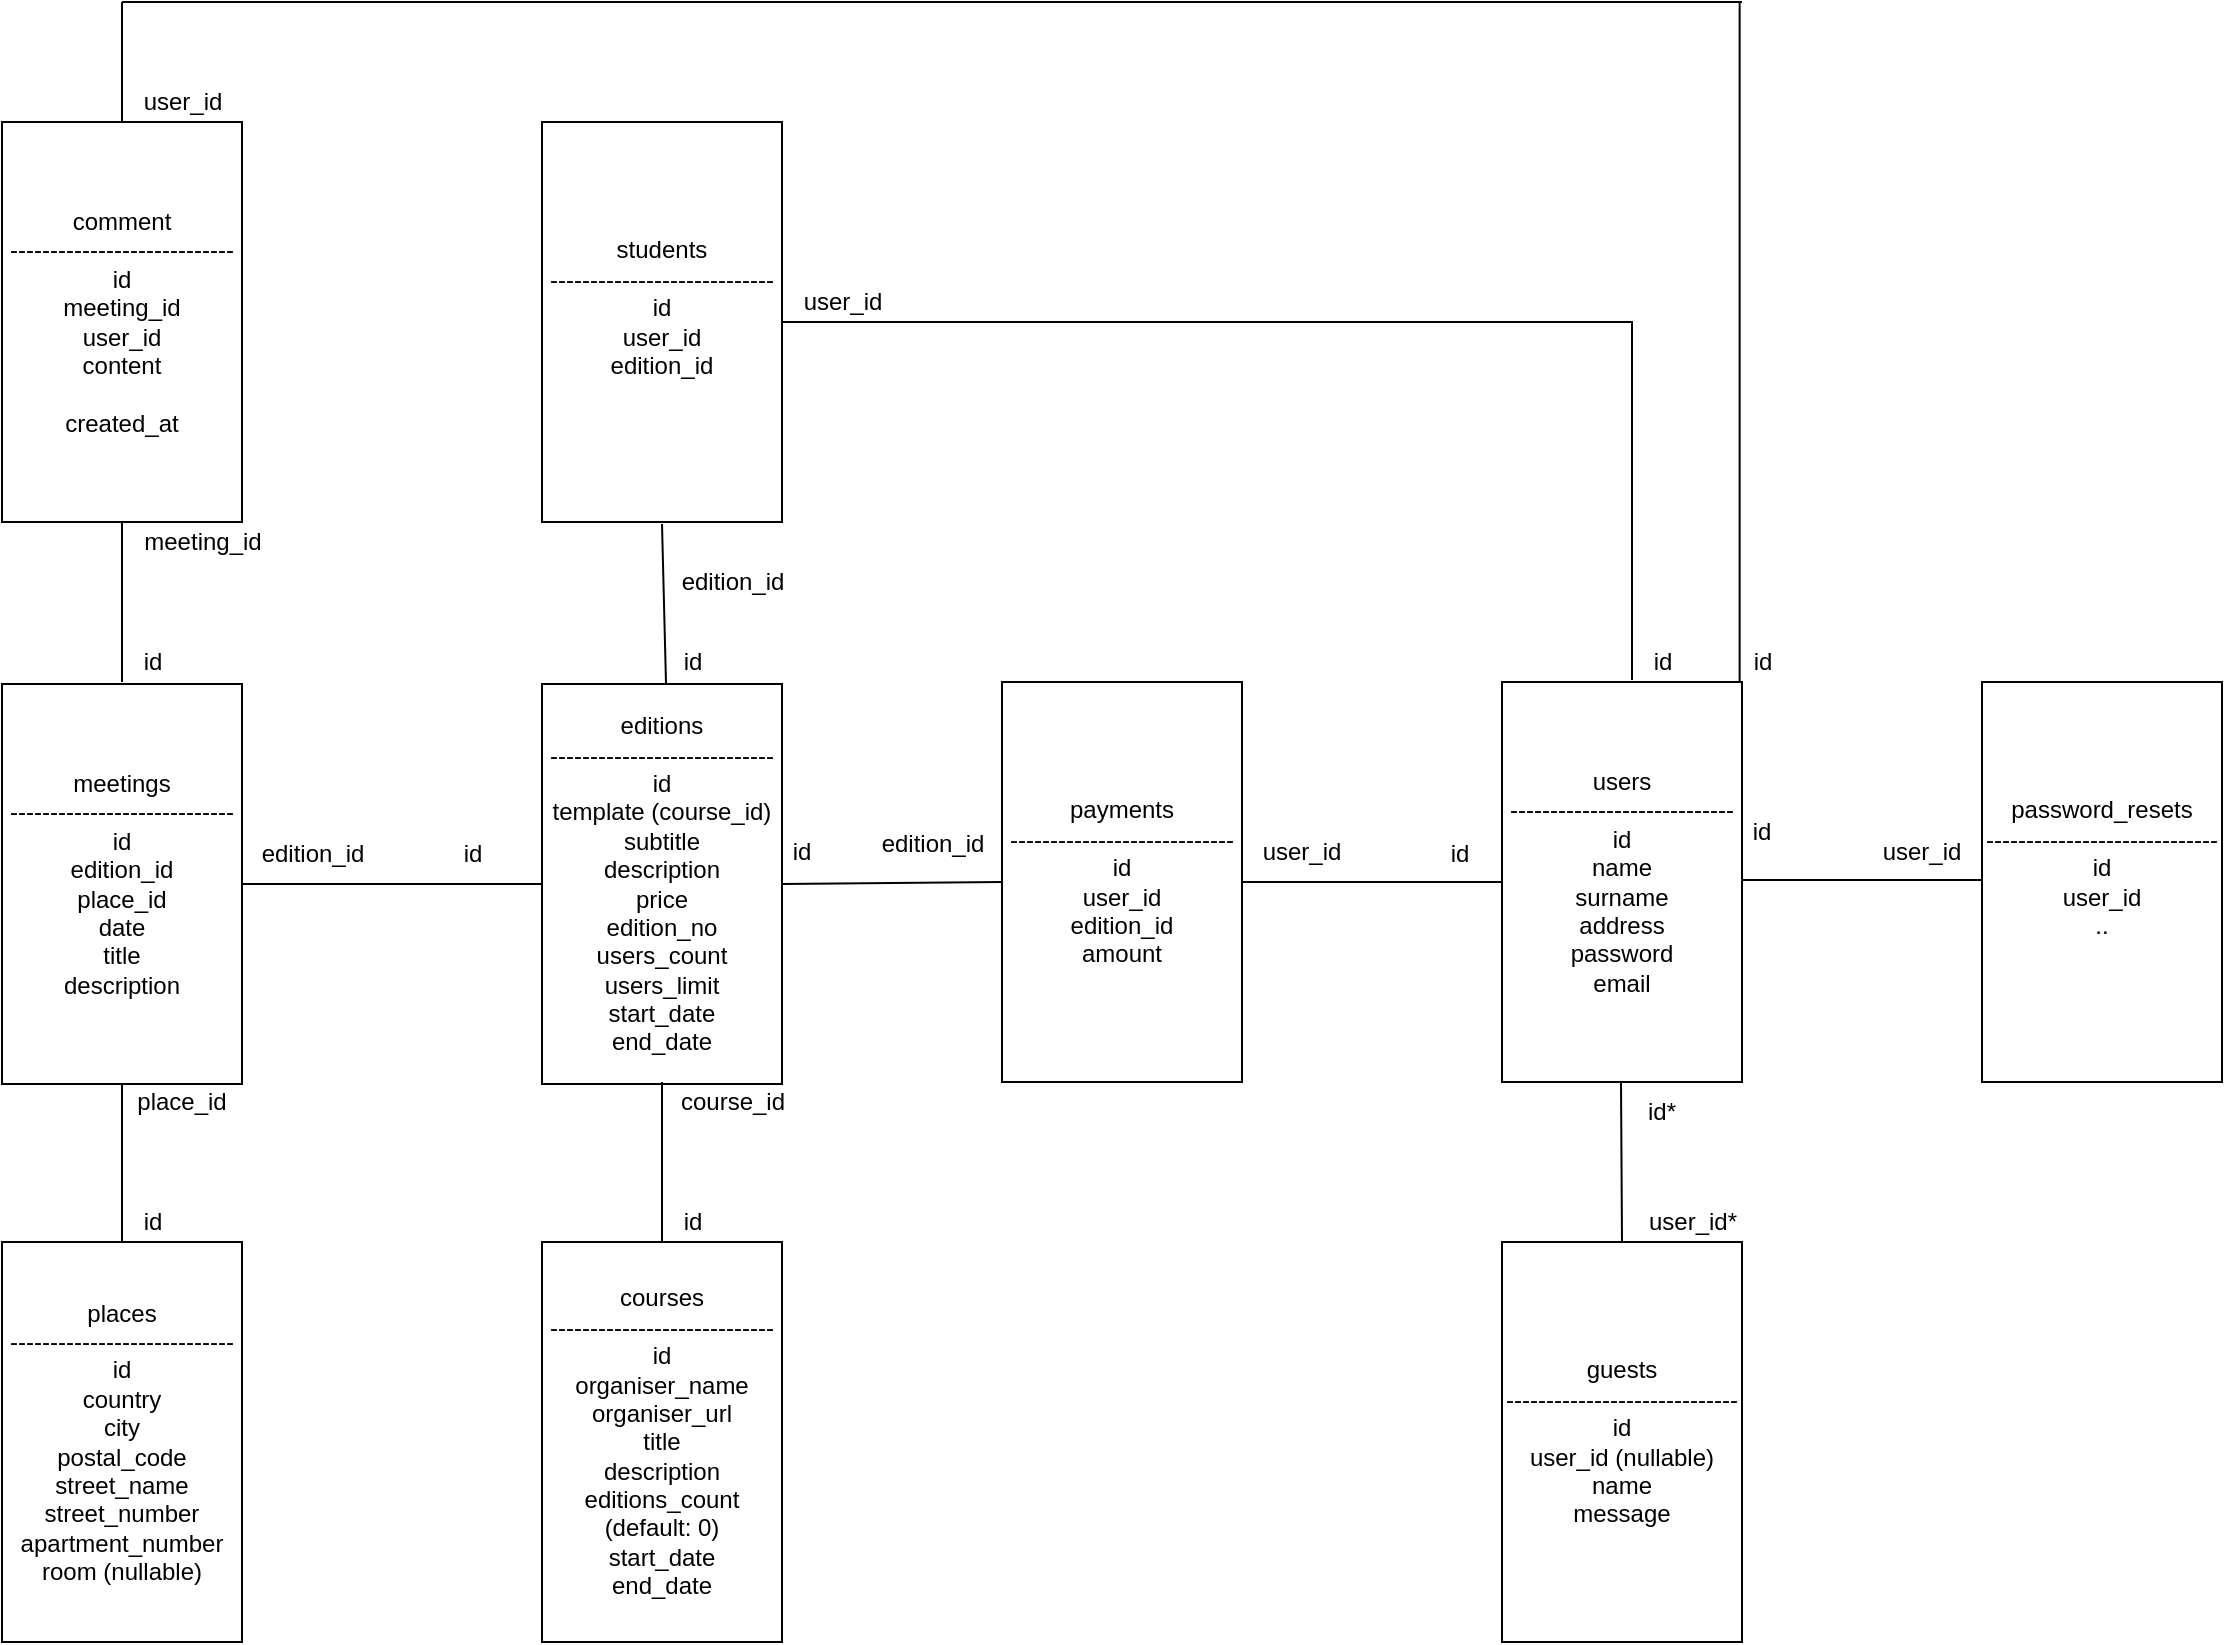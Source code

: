 <mxfile version="17.1.3" type="device"><diagram id="JzPtI1o8NiVXzbwDsPHN" name="Page-1"><mxGraphModel dx="2500" dy="3267" grid="1" gridSize="10" guides="1" tooltips="1" connect="1" arrows="1" fold="1" page="1" pageScale="1" pageWidth="827" pageHeight="1169" math="0" shadow="0"><root><mxCell id="0"/><mxCell id="1" parent="0"/><mxCell id="_y6x-c1Q1WQh0lmmuUX3-1" value="&lt;div&gt;users&lt;/div&gt;&lt;div&gt;----------------------------&lt;/div&gt;&lt;div&gt;id&lt;br&gt;&lt;/div&gt;&lt;div&gt;name&lt;/div&gt;&lt;div&gt;surname&lt;/div&gt;&lt;div&gt;address&lt;/div&gt;&lt;div&gt;password&lt;/div&gt;&lt;div&gt;email&lt;br&gt;&lt;/div&gt;" style="rounded=0;whiteSpace=wrap;html=1;" vertex="1" parent="1"><mxGeometry x="500" y="-900" width="120" height="200" as="geometry"/></mxCell><mxCell id="_y6x-c1Q1WQh0lmmuUX3-2" value="&lt;div&gt;password_resets&lt;/div&gt;&lt;div&gt;-----------------------------&lt;/div&gt;&lt;div&gt;id&lt;br&gt;&lt;/div&gt;&lt;div&gt;user_id&lt;/div&gt;&lt;div&gt;..&lt;/div&gt;&lt;div&gt;&lt;br&gt;&lt;/div&gt;" style="rounded=0;whiteSpace=wrap;html=1;" vertex="1" parent="1"><mxGeometry x="740" y="-900" width="120" height="200" as="geometry"/></mxCell><mxCell id="_y6x-c1Q1WQh0lmmuUX3-3" value="id" style="text;html=1;strokeColor=none;fillColor=none;align=center;verticalAlign=middle;whiteSpace=wrap;rounded=0;" vertex="1" parent="1"><mxGeometry x="600" y="-840" width="60" height="30" as="geometry"/></mxCell><mxCell id="_y6x-c1Q1WQh0lmmuUX3-4" value="user_id" style="text;html=1;strokeColor=none;fillColor=none;align=center;verticalAlign=middle;whiteSpace=wrap;rounded=0;" vertex="1" parent="1"><mxGeometry x="680" y="-830" width="60" height="30" as="geometry"/></mxCell><mxCell id="_y6x-c1Q1WQh0lmmuUX3-5" value="&lt;div&gt;guests&lt;/div&gt;&lt;div&gt;-----------------------------&lt;/div&gt;&lt;div&gt;id&lt;/div&gt;&lt;div&gt;user_id (nullable)&lt;br&gt;&lt;/div&gt;&lt;div&gt;name&lt;/div&gt;&lt;div&gt;message&lt;br&gt;&lt;/div&gt;" style="rounded=0;whiteSpace=wrap;html=1;" vertex="1" parent="1"><mxGeometry x="500" y="-620" width="120" height="200" as="geometry"/></mxCell><mxCell id="_y6x-c1Q1WQh0lmmuUX3-6" value="&lt;div&gt;meetings&lt;/div&gt;&lt;div&gt;----------------------------&lt;/div&gt;&lt;div&gt;id&lt;/div&gt;&lt;div&gt;edition_id&lt;/div&gt;&lt;div&gt;place_id&lt;br&gt;&lt;/div&gt;&lt;div&gt;date&lt;/div&gt;&lt;div&gt;title&lt;/div&gt;&lt;div&gt;description&lt;/div&gt;" style="rounded=0;whiteSpace=wrap;html=1;" vertex="1" parent="1"><mxGeometry x="-250" y="-899" width="120" height="200" as="geometry"/></mxCell><mxCell id="_y6x-c1Q1WQh0lmmuUX3-7" value="&lt;div&gt;payments&lt;br&gt;&lt;/div&gt;&lt;div&gt;----------------------------&lt;/div&gt;&lt;div&gt;id&lt;/div&gt;&lt;div&gt;user_id&lt;/div&gt;&lt;div&gt;edition_id&lt;/div&gt;&lt;div&gt;amount&lt;br&gt;&lt;/div&gt;" style="rounded=0;whiteSpace=wrap;html=1;" vertex="1" parent="1"><mxGeometry x="250" y="-900" width="120" height="200" as="geometry"/></mxCell><mxCell id="_y6x-c1Q1WQh0lmmuUX3-8" value="user_id" style="text;html=1;strokeColor=none;fillColor=none;align=center;verticalAlign=middle;whiteSpace=wrap;rounded=0;" vertex="1" parent="1"><mxGeometry x="370" y="-830" width="60" height="30" as="geometry"/></mxCell><mxCell id="_y6x-c1Q1WQh0lmmuUX3-9" value="id" style="text;html=1;strokeColor=none;fillColor=none;align=center;verticalAlign=middle;whiteSpace=wrap;rounded=0;" vertex="1" parent="1"><mxGeometry x="449" y="-829" width="60" height="30" as="geometry"/></mxCell><mxCell id="_y6x-c1Q1WQh0lmmuUX3-10" value="id" style="text;html=1;strokeColor=none;fillColor=none;align=center;verticalAlign=middle;whiteSpace=wrap;rounded=0;" vertex="1" parent="1"><mxGeometry x="120" y="-830" width="60" height="30" as="geometry"/></mxCell><mxCell id="_y6x-c1Q1WQh0lmmuUX3-11" value="&lt;div&gt;courses&lt;br&gt;&lt;/div&gt;&lt;div&gt;----------------------------&lt;/div&gt;&lt;div&gt;id&lt;/div&gt;&lt;div&gt;organiser_name&lt;/div&gt;&lt;div&gt;organiser_url&lt;br&gt;&lt;/div&gt;&lt;div&gt;title&lt;/div&gt;&lt;div&gt;description&lt;/div&gt;&lt;div&gt;editions_count (default: 0)&lt;/div&gt;&lt;div&gt;start_date&lt;br&gt;end_date&lt;br&gt;&lt;/div&gt;" style="rounded=0;whiteSpace=wrap;html=1;" vertex="1" parent="1"><mxGeometry x="20" y="-620" width="120" height="200" as="geometry"/></mxCell><mxCell id="_y6x-c1Q1WQh0lmmuUX3-12" value="&lt;div&gt;students&lt;br&gt;&lt;/div&gt;&lt;div&gt;----------------------------&lt;/div&gt;&lt;div&gt;id&lt;/div&gt;&lt;div&gt;user_id&lt;/div&gt;&lt;div&gt;edition_id&lt;/div&gt;&lt;div&gt;&lt;br&gt;&lt;/div&gt;" style="rounded=0;whiteSpace=wrap;html=1;" vertex="1" parent="1"><mxGeometry x="20" y="-1180" width="120" height="200" as="geometry"/></mxCell><mxCell id="_y6x-c1Q1WQh0lmmuUX3-13" value="id" style="text;html=1;align=center;verticalAlign=middle;resizable=0;points=[];autosize=1;strokeColor=none;fillColor=none;" vertex="1" parent="1"><mxGeometry x="80" y="-920" width="30" height="20" as="geometry"/></mxCell><mxCell id="_y6x-c1Q1WQh0lmmuUX3-14" value="edition_id" style="text;html=1;align=center;verticalAlign=middle;resizable=0;points=[];autosize=1;strokeColor=none;fillColor=none;" vertex="1" parent="1"><mxGeometry x="-130" y="-824" width="70" height="20" as="geometry"/></mxCell><mxCell id="_y6x-c1Q1WQh0lmmuUX3-15" value="id" style="text;html=1;align=center;verticalAlign=middle;resizable=0;points=[];autosize=1;strokeColor=none;fillColor=none;" vertex="1" parent="1"><mxGeometry x="-30" y="-824" width="30" height="20" as="geometry"/></mxCell><mxCell id="_y6x-c1Q1WQh0lmmuUX3-16" value="user_id" style="text;html=1;align=center;verticalAlign=middle;resizable=0;points=[];autosize=1;strokeColor=none;fillColor=none;" vertex="1" parent="1"><mxGeometry x="140" y="-1100" width="60" height="20" as="geometry"/></mxCell><mxCell id="_y6x-c1Q1WQh0lmmuUX3-17" value="id" style="text;html=1;align=center;verticalAlign=middle;resizable=0;points=[];autosize=1;strokeColor=none;fillColor=none;" vertex="1" parent="1"><mxGeometry x="565" y="-920" width="30" height="20" as="geometry"/></mxCell><mxCell id="_y6x-c1Q1WQh0lmmuUX3-18" value="id*" style="text;html=1;strokeColor=none;fillColor=none;align=center;verticalAlign=middle;whiteSpace=wrap;rounded=0;" vertex="1" parent="1"><mxGeometry x="550" y="-700" width="60" height="30" as="geometry"/></mxCell><mxCell id="_y6x-c1Q1WQh0lmmuUX3-19" value="user_id*" style="text;html=1;align=center;verticalAlign=middle;resizable=0;points=[];autosize=1;strokeColor=none;fillColor=none;" vertex="1" parent="1"><mxGeometry x="565" y="-640" width="60" height="20" as="geometry"/></mxCell><mxCell id="_y6x-c1Q1WQh0lmmuUX3-20" value="" style="endArrow=none;html=1;rounded=0;" edge="1" parent="1"><mxGeometry relative="1" as="geometry"><mxPoint x="559.5" y="-700" as="sourcePoint"/><mxPoint x="560" y="-620" as="targetPoint"/></mxGeometry></mxCell><mxCell id="_y6x-c1Q1WQh0lmmuUX3-21" value="" style="endArrow=none;html=1;rounded=0;exitX=1;exitY=0.5;exitDx=0;exitDy=0;entryX=0;entryY=0.5;entryDx=0;entryDy=0;" edge="1" parent="1" source="_y6x-c1Q1WQh0lmmuUX3-7" target="_y6x-c1Q1WQh0lmmuUX3-1"><mxGeometry relative="1" as="geometry"><mxPoint x="430" y="-780" as="sourcePoint"/><mxPoint x="430.5" y="-700" as="targetPoint"/></mxGeometry></mxCell><mxCell id="_y6x-c1Q1WQh0lmmuUX3-22" value="" style="endArrow=none;html=1;rounded=0;exitX=1;exitY=0.5;exitDx=0;exitDy=0;entryX=0;entryY=0.5;entryDx=0;entryDy=0;" edge="1" parent="1" target="_y6x-c1Q1WQh0lmmuUX3-7"><mxGeometry relative="1" as="geometry"><mxPoint x="140" y="-799" as="sourcePoint"/><mxPoint x="270" y="-799" as="targetPoint"/></mxGeometry></mxCell><mxCell id="_y6x-c1Q1WQh0lmmuUX3-23" value="" style="endArrow=none;html=1;rounded=0;exitX=1;exitY=0.5;exitDx=0;exitDy=0;entryX=0;entryY=0.95;entryDx=0;entryDy=0;entryPerimeter=0;" edge="1" parent="1" target="_y6x-c1Q1WQh0lmmuUX3-17"><mxGeometry relative="1" as="geometry"><mxPoint x="140" y="-1080" as="sourcePoint"/><mxPoint x="270" y="-1080" as="targetPoint"/><Array as="points"><mxPoint x="565" y="-1080"/></Array></mxGeometry></mxCell><mxCell id="_y6x-c1Q1WQh0lmmuUX3-24" value="" style="endArrow=none;html=1;rounded=0;exitX=1;exitY=0.5;exitDx=0;exitDy=0;entryX=0;entryY=0.5;entryDx=0;entryDy=0;" edge="1" parent="1" source="_y6x-c1Q1WQh0lmmuUX3-6" target="_y6x-c1Q1WQh0lmmuUX3-27"><mxGeometry relative="1" as="geometry"><mxPoint x="-120" y="-1078" as="sourcePoint"/><mxPoint x="-10" y="-1079" as="targetPoint"/></mxGeometry></mxCell><mxCell id="_y6x-c1Q1WQh0lmmuUX3-25" value="" style="endArrow=none;html=1;rounded=0;exitX=1;exitY=0.5;exitDx=0;exitDy=0;entryX=0.067;entryY=1.05;entryDx=0;entryDy=0;entryPerimeter=0;" edge="1" parent="1" target="_y6x-c1Q1WQh0lmmuUX3-13"><mxGeometry relative="1" as="geometry"><mxPoint x="80" y="-979" as="sourcePoint"/><mxPoint x="220" y="-980" as="targetPoint"/></mxGeometry></mxCell><mxCell id="_y6x-c1Q1WQh0lmmuUX3-26" value="" style="endArrow=none;html=1;rounded=0;entryX=0;entryY=0.5;entryDx=0;entryDy=0;" edge="1" parent="1"><mxGeometry relative="1" as="geometry"><mxPoint x="620" y="-801" as="sourcePoint"/><mxPoint x="740" y="-801" as="targetPoint"/></mxGeometry></mxCell><mxCell id="_y6x-c1Q1WQh0lmmuUX3-27" value="&lt;div&gt;editions&lt;br&gt;&lt;/div&gt;&lt;div&gt;----------------------------&lt;/div&gt;&lt;div&gt;id&lt;/div&gt;&lt;div&gt;template (course_id)&lt;br&gt;&lt;/div&gt;&lt;div&gt;subtitle&lt;/div&gt;&lt;div&gt;description&lt;/div&gt;&lt;div&gt;price&lt;/div&gt;&lt;div&gt;edition_no&lt;br&gt;&lt;/div&gt;&lt;div&gt;users_count&lt;/div&gt;&lt;div&gt;users_limit&lt;/div&gt;&lt;div&gt;start_date&lt;/div&gt;&lt;div&gt;end_date&lt;br&gt;&lt;/div&gt;" style="rounded=0;whiteSpace=wrap;html=1;" vertex="1" parent="1"><mxGeometry x="20" y="-899" width="120" height="200" as="geometry"/></mxCell><mxCell id="_y6x-c1Q1WQh0lmmuUX3-28" value="" style="endArrow=none;html=1;rounded=0;exitX=0.5;exitY=0;exitDx=0;exitDy=0;" edge="1" parent="1" source="_y6x-c1Q1WQh0lmmuUX3-11"><mxGeometry width="50" height="50" relative="1" as="geometry"><mxPoint x="80" y="-660" as="sourcePoint"/><mxPoint x="80" y="-700" as="targetPoint"/></mxGeometry></mxCell><mxCell id="_y6x-c1Q1WQh0lmmuUX3-29" value="edition_id" style="text;html=1;align=center;verticalAlign=middle;resizable=0;points=[];autosize=1;strokeColor=none;fillColor=none;" vertex="1" parent="1"><mxGeometry x="80" y="-960" width="70" height="20" as="geometry"/></mxCell><mxCell id="_y6x-c1Q1WQh0lmmuUX3-30" value="edition_id" style="text;html=1;align=center;verticalAlign=middle;resizable=0;points=[];autosize=1;strokeColor=none;fillColor=none;" vertex="1" parent="1"><mxGeometry x="180" y="-829" width="70" height="20" as="geometry"/></mxCell><mxCell id="_y6x-c1Q1WQh0lmmuUX3-31" value="id" style="text;html=1;align=center;verticalAlign=middle;resizable=0;points=[];autosize=1;strokeColor=none;fillColor=none;" vertex="1" parent="1"><mxGeometry x="80" y="-640" width="30" height="20" as="geometry"/></mxCell><mxCell id="_y6x-c1Q1WQh0lmmuUX3-32" value="course_id" style="text;html=1;align=center;verticalAlign=middle;resizable=0;points=[];autosize=1;strokeColor=none;fillColor=none;" vertex="1" parent="1"><mxGeometry x="80" y="-700" width="70" height="20" as="geometry"/></mxCell><mxCell id="_y6x-c1Q1WQh0lmmuUX3-37" value="&lt;div&gt;comment&lt;/div&gt;&lt;div&gt;----------------------------&lt;/div&gt;&lt;div&gt;id&lt;/div&gt;&lt;div&gt;meeting_id&lt;/div&gt;&lt;div&gt;user_id&lt;/div&gt;&lt;div&gt;content&lt;br&gt;&lt;/div&gt;&lt;div&gt;&lt;br&gt;&lt;/div&gt;&lt;div&gt;created_at&lt;/div&gt;" style="rounded=0;whiteSpace=wrap;html=1;" vertex="1" parent="1"><mxGeometry x="-250" y="-1180" width="120" height="200" as="geometry"/></mxCell><mxCell id="_y6x-c1Q1WQh0lmmuUX3-40" value="" style="endArrow=none;html=1;rounded=0;entryX=0.5;entryY=1;entryDx=0;entryDy=0;" edge="1" parent="1" target="_y6x-c1Q1WQh0lmmuUX3-37"><mxGeometry width="50" height="50" relative="1" as="geometry"><mxPoint x="-190" y="-900" as="sourcePoint"/><mxPoint x="-140" y="-950" as="targetPoint"/></mxGeometry></mxCell><mxCell id="_y6x-c1Q1WQh0lmmuUX3-41" value="meeting_id" style="text;html=1;align=center;verticalAlign=middle;resizable=0;points=[];autosize=1;strokeColor=none;fillColor=none;" vertex="1" parent="1"><mxGeometry x="-190" y="-980" width="80" height="20" as="geometry"/></mxCell><mxCell id="_y6x-c1Q1WQh0lmmuUX3-43" value="id" style="text;html=1;align=center;verticalAlign=middle;resizable=0;points=[];autosize=1;strokeColor=none;fillColor=none;" vertex="1" parent="1"><mxGeometry x="-190" y="-920" width="30" height="20" as="geometry"/></mxCell><mxCell id="_y6x-c1Q1WQh0lmmuUX3-45" value="" style="endArrow=none;html=1;rounded=0;" edge="1" parent="1"><mxGeometry width="50" height="50" relative="1" as="geometry"><mxPoint x="-190" y="-1180" as="sourcePoint"/><mxPoint x="-190" y="-1240" as="targetPoint"/></mxGeometry></mxCell><mxCell id="_y6x-c1Q1WQh0lmmuUX3-46" value="" style="endArrow=none;html=1;rounded=0;" edge="1" parent="1"><mxGeometry width="50" height="50" relative="1" as="geometry"><mxPoint x="620" y="-1240" as="sourcePoint"/><mxPoint x="-190" y="-1240" as="targetPoint"/></mxGeometry></mxCell><mxCell id="_y6x-c1Q1WQh0lmmuUX3-47" value="" style="endArrow=none;html=1;rounded=0;" edge="1" parent="1"><mxGeometry width="50" height="50" relative="1" as="geometry"><mxPoint x="618.82" y="-900" as="sourcePoint"/><mxPoint x="618.82" y="-1240" as="targetPoint"/></mxGeometry></mxCell><mxCell id="_y6x-c1Q1WQh0lmmuUX3-48" value="id" style="text;html=1;align=center;verticalAlign=middle;resizable=0;points=[];autosize=1;strokeColor=none;fillColor=none;" vertex="1" parent="1"><mxGeometry x="615" y="-920" width="30" height="20" as="geometry"/></mxCell><mxCell id="_y6x-c1Q1WQh0lmmuUX3-50" value="user_id" style="text;html=1;align=center;verticalAlign=middle;resizable=0;points=[];autosize=1;strokeColor=none;fillColor=none;" vertex="1" parent="1"><mxGeometry x="-190" y="-1200" width="60" height="20" as="geometry"/></mxCell><mxCell id="_y6x-c1Q1WQh0lmmuUX3-52" value="" style="endArrow=none;html=1;rounded=0;entryX=0.5;entryY=1;entryDx=0;entryDy=0;exitX=0.5;exitY=0;exitDx=0;exitDy=0;" edge="1" parent="1" target="_y6x-c1Q1WQh0lmmuUX3-6"><mxGeometry width="50" height="50" relative="1" as="geometry"><mxPoint x="-190" y="-620" as="sourcePoint"/><mxPoint x="-135" y="-670" as="targetPoint"/></mxGeometry></mxCell><mxCell id="_y6x-c1Q1WQh0lmmuUX3-53" value="place_id" style="text;html=1;strokeColor=none;fillColor=none;align=center;verticalAlign=middle;whiteSpace=wrap;rounded=0;" vertex="1" parent="1"><mxGeometry x="-190" y="-705" width="60" height="30" as="geometry"/></mxCell><mxCell id="_y6x-c1Q1WQh0lmmuUX3-54" value="id" style="text;html=1;align=center;verticalAlign=middle;resizable=0;points=[];autosize=1;strokeColor=none;fillColor=none;" vertex="1" parent="1"><mxGeometry x="-190" y="-640" width="30" height="20" as="geometry"/></mxCell><mxCell id="_y6x-c1Q1WQh0lmmuUX3-55" value="&lt;div&gt;places&lt;br&gt;&lt;/div&gt;&lt;div&gt;----------------------------&lt;/div&gt;&lt;div&gt;id&lt;/div&gt;&lt;div&gt;country&lt;/div&gt;&lt;div&gt;city&lt;/div&gt;&lt;div&gt;postal_code&lt;/div&gt;&lt;div&gt;street_name&lt;/div&gt;&lt;div&gt;street_number&lt;/div&gt;&lt;div&gt;apartment_number&lt;br&gt;&lt;/div&gt;&lt;div&gt;room (nullable)&lt;/div&gt;" style="rounded=0;whiteSpace=wrap;html=1;" vertex="1" parent="1"><mxGeometry x="-250" y="-620" width="120" height="200" as="geometry"/></mxCell></root></mxGraphModel></diagram></mxfile>